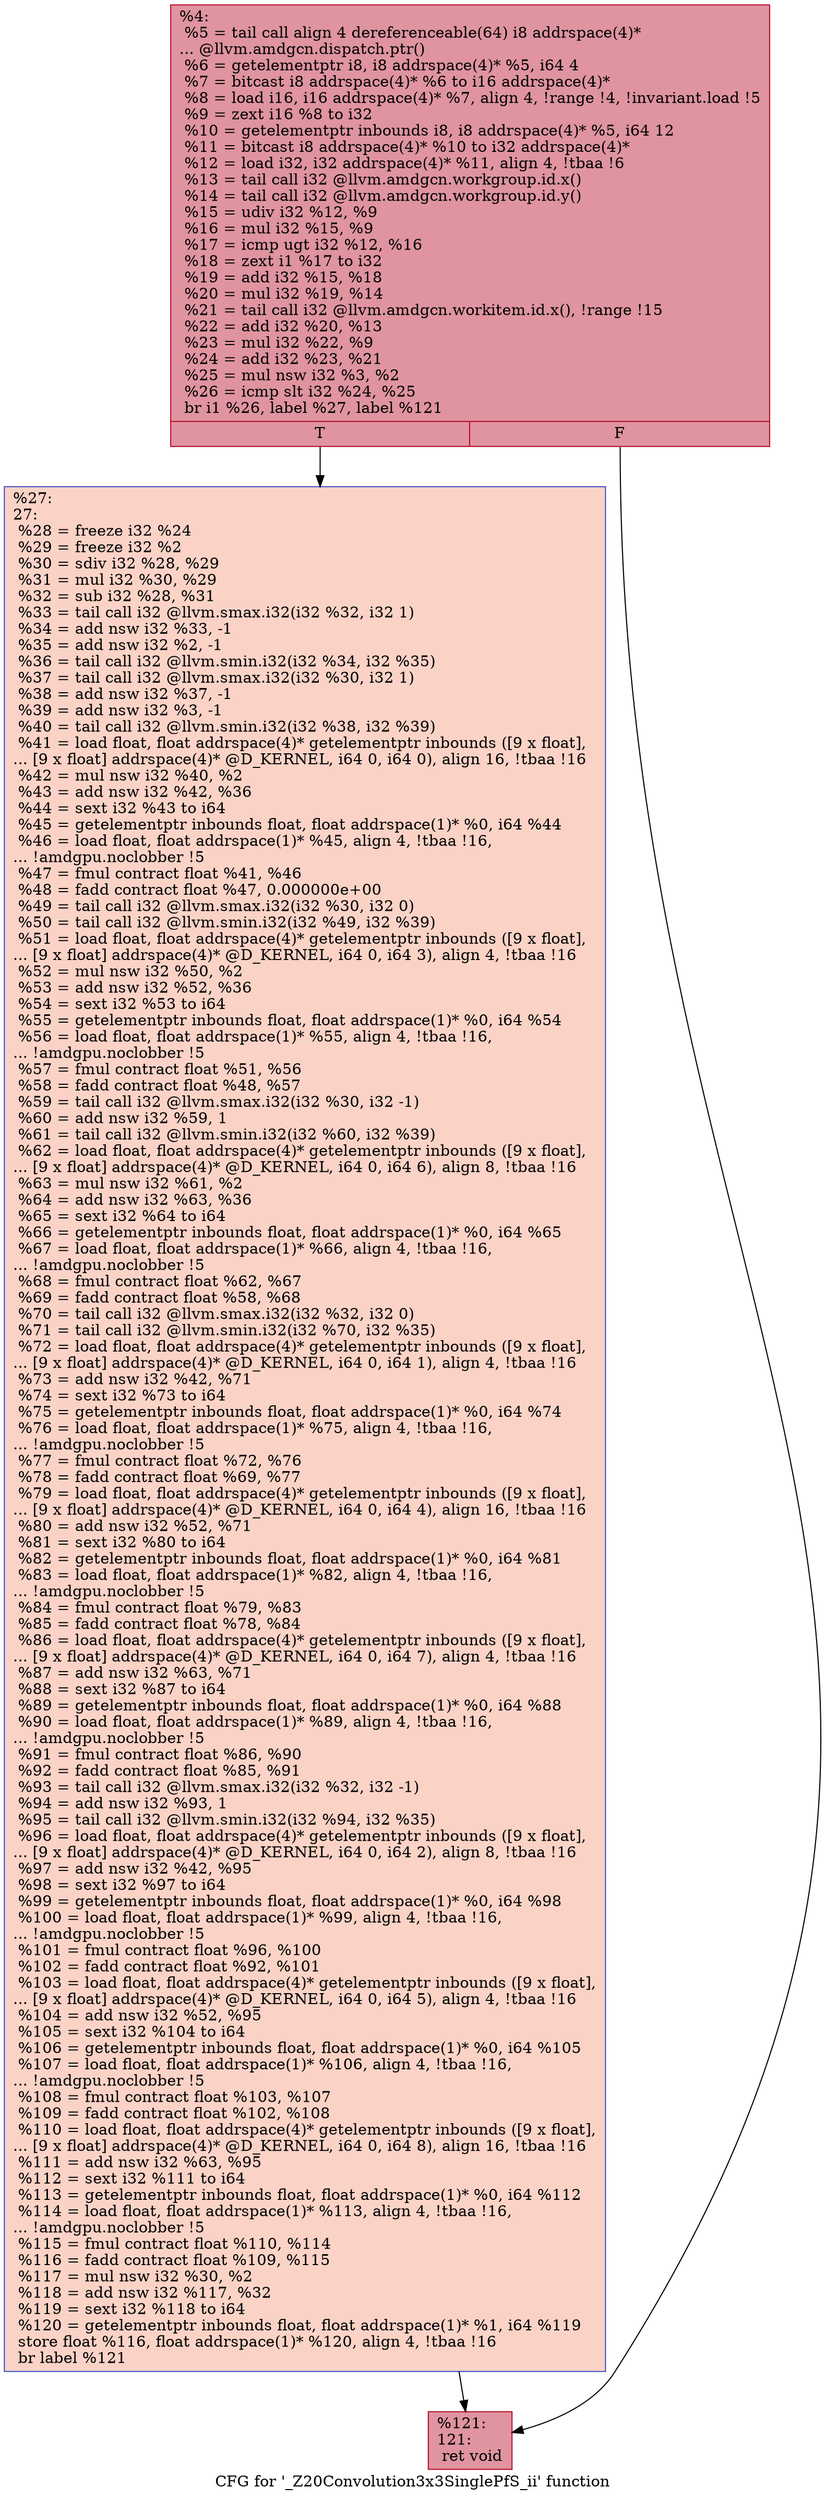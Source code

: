 digraph "CFG for '_Z20Convolution3x3SinglePfS_ii' function" {
	label="CFG for '_Z20Convolution3x3SinglePfS_ii' function";

	Node0x648ea60 [shape=record,color="#b70d28ff", style=filled, fillcolor="#b70d2870",label="{%4:\l  %5 = tail call align 4 dereferenceable(64) i8 addrspace(4)*\l... @llvm.amdgcn.dispatch.ptr()\l  %6 = getelementptr i8, i8 addrspace(4)* %5, i64 4\l  %7 = bitcast i8 addrspace(4)* %6 to i16 addrspace(4)*\l  %8 = load i16, i16 addrspace(4)* %7, align 4, !range !4, !invariant.load !5\l  %9 = zext i16 %8 to i32\l  %10 = getelementptr inbounds i8, i8 addrspace(4)* %5, i64 12\l  %11 = bitcast i8 addrspace(4)* %10 to i32 addrspace(4)*\l  %12 = load i32, i32 addrspace(4)* %11, align 4, !tbaa !6\l  %13 = tail call i32 @llvm.amdgcn.workgroup.id.x()\l  %14 = tail call i32 @llvm.amdgcn.workgroup.id.y()\l  %15 = udiv i32 %12, %9\l  %16 = mul i32 %15, %9\l  %17 = icmp ugt i32 %12, %16\l  %18 = zext i1 %17 to i32\l  %19 = add i32 %15, %18\l  %20 = mul i32 %19, %14\l  %21 = tail call i32 @llvm.amdgcn.workitem.id.x(), !range !15\l  %22 = add i32 %20, %13\l  %23 = mul i32 %22, %9\l  %24 = add i32 %23, %21\l  %25 = mul nsw i32 %3, %2\l  %26 = icmp slt i32 %24, %25\l  br i1 %26, label %27, label %121\l|{<s0>T|<s1>F}}"];
	Node0x648ea60:s0 -> Node0x6490d30;
	Node0x648ea60:s1 -> Node0x6490dc0;
	Node0x6490d30 [shape=record,color="#3d50c3ff", style=filled, fillcolor="#f59c7d70",label="{%27:\l27:                                               \l  %28 = freeze i32 %24\l  %29 = freeze i32 %2\l  %30 = sdiv i32 %28, %29\l  %31 = mul i32 %30, %29\l  %32 = sub i32 %28, %31\l  %33 = tail call i32 @llvm.smax.i32(i32 %32, i32 1)\l  %34 = add nsw i32 %33, -1\l  %35 = add nsw i32 %2, -1\l  %36 = tail call i32 @llvm.smin.i32(i32 %34, i32 %35)\l  %37 = tail call i32 @llvm.smax.i32(i32 %30, i32 1)\l  %38 = add nsw i32 %37, -1\l  %39 = add nsw i32 %3, -1\l  %40 = tail call i32 @llvm.smin.i32(i32 %38, i32 %39)\l  %41 = load float, float addrspace(4)* getelementptr inbounds ([9 x float],\l... [9 x float] addrspace(4)* @D_KERNEL, i64 0, i64 0), align 16, !tbaa !16\l  %42 = mul nsw i32 %40, %2\l  %43 = add nsw i32 %42, %36\l  %44 = sext i32 %43 to i64\l  %45 = getelementptr inbounds float, float addrspace(1)* %0, i64 %44\l  %46 = load float, float addrspace(1)* %45, align 4, !tbaa !16,\l... !amdgpu.noclobber !5\l  %47 = fmul contract float %41, %46\l  %48 = fadd contract float %47, 0.000000e+00\l  %49 = tail call i32 @llvm.smax.i32(i32 %30, i32 0)\l  %50 = tail call i32 @llvm.smin.i32(i32 %49, i32 %39)\l  %51 = load float, float addrspace(4)* getelementptr inbounds ([9 x float],\l... [9 x float] addrspace(4)* @D_KERNEL, i64 0, i64 3), align 4, !tbaa !16\l  %52 = mul nsw i32 %50, %2\l  %53 = add nsw i32 %52, %36\l  %54 = sext i32 %53 to i64\l  %55 = getelementptr inbounds float, float addrspace(1)* %0, i64 %54\l  %56 = load float, float addrspace(1)* %55, align 4, !tbaa !16,\l... !amdgpu.noclobber !5\l  %57 = fmul contract float %51, %56\l  %58 = fadd contract float %48, %57\l  %59 = tail call i32 @llvm.smax.i32(i32 %30, i32 -1)\l  %60 = add nsw i32 %59, 1\l  %61 = tail call i32 @llvm.smin.i32(i32 %60, i32 %39)\l  %62 = load float, float addrspace(4)* getelementptr inbounds ([9 x float],\l... [9 x float] addrspace(4)* @D_KERNEL, i64 0, i64 6), align 8, !tbaa !16\l  %63 = mul nsw i32 %61, %2\l  %64 = add nsw i32 %63, %36\l  %65 = sext i32 %64 to i64\l  %66 = getelementptr inbounds float, float addrspace(1)* %0, i64 %65\l  %67 = load float, float addrspace(1)* %66, align 4, !tbaa !16,\l... !amdgpu.noclobber !5\l  %68 = fmul contract float %62, %67\l  %69 = fadd contract float %58, %68\l  %70 = tail call i32 @llvm.smax.i32(i32 %32, i32 0)\l  %71 = tail call i32 @llvm.smin.i32(i32 %70, i32 %35)\l  %72 = load float, float addrspace(4)* getelementptr inbounds ([9 x float],\l... [9 x float] addrspace(4)* @D_KERNEL, i64 0, i64 1), align 4, !tbaa !16\l  %73 = add nsw i32 %42, %71\l  %74 = sext i32 %73 to i64\l  %75 = getelementptr inbounds float, float addrspace(1)* %0, i64 %74\l  %76 = load float, float addrspace(1)* %75, align 4, !tbaa !16,\l... !amdgpu.noclobber !5\l  %77 = fmul contract float %72, %76\l  %78 = fadd contract float %69, %77\l  %79 = load float, float addrspace(4)* getelementptr inbounds ([9 x float],\l... [9 x float] addrspace(4)* @D_KERNEL, i64 0, i64 4), align 16, !tbaa !16\l  %80 = add nsw i32 %52, %71\l  %81 = sext i32 %80 to i64\l  %82 = getelementptr inbounds float, float addrspace(1)* %0, i64 %81\l  %83 = load float, float addrspace(1)* %82, align 4, !tbaa !16,\l... !amdgpu.noclobber !5\l  %84 = fmul contract float %79, %83\l  %85 = fadd contract float %78, %84\l  %86 = load float, float addrspace(4)* getelementptr inbounds ([9 x float],\l... [9 x float] addrspace(4)* @D_KERNEL, i64 0, i64 7), align 4, !tbaa !16\l  %87 = add nsw i32 %63, %71\l  %88 = sext i32 %87 to i64\l  %89 = getelementptr inbounds float, float addrspace(1)* %0, i64 %88\l  %90 = load float, float addrspace(1)* %89, align 4, !tbaa !16,\l... !amdgpu.noclobber !5\l  %91 = fmul contract float %86, %90\l  %92 = fadd contract float %85, %91\l  %93 = tail call i32 @llvm.smax.i32(i32 %32, i32 -1)\l  %94 = add nsw i32 %93, 1\l  %95 = tail call i32 @llvm.smin.i32(i32 %94, i32 %35)\l  %96 = load float, float addrspace(4)* getelementptr inbounds ([9 x float],\l... [9 x float] addrspace(4)* @D_KERNEL, i64 0, i64 2), align 8, !tbaa !16\l  %97 = add nsw i32 %42, %95\l  %98 = sext i32 %97 to i64\l  %99 = getelementptr inbounds float, float addrspace(1)* %0, i64 %98\l  %100 = load float, float addrspace(1)* %99, align 4, !tbaa !16,\l... !amdgpu.noclobber !5\l  %101 = fmul contract float %96, %100\l  %102 = fadd contract float %92, %101\l  %103 = load float, float addrspace(4)* getelementptr inbounds ([9 x float],\l... [9 x float] addrspace(4)* @D_KERNEL, i64 0, i64 5), align 4, !tbaa !16\l  %104 = add nsw i32 %52, %95\l  %105 = sext i32 %104 to i64\l  %106 = getelementptr inbounds float, float addrspace(1)* %0, i64 %105\l  %107 = load float, float addrspace(1)* %106, align 4, !tbaa !16,\l... !amdgpu.noclobber !5\l  %108 = fmul contract float %103, %107\l  %109 = fadd contract float %102, %108\l  %110 = load float, float addrspace(4)* getelementptr inbounds ([9 x float],\l... [9 x float] addrspace(4)* @D_KERNEL, i64 0, i64 8), align 16, !tbaa !16\l  %111 = add nsw i32 %63, %95\l  %112 = sext i32 %111 to i64\l  %113 = getelementptr inbounds float, float addrspace(1)* %0, i64 %112\l  %114 = load float, float addrspace(1)* %113, align 4, !tbaa !16,\l... !amdgpu.noclobber !5\l  %115 = fmul contract float %110, %114\l  %116 = fadd contract float %109, %115\l  %117 = mul nsw i32 %30, %2\l  %118 = add nsw i32 %117, %32\l  %119 = sext i32 %118 to i64\l  %120 = getelementptr inbounds float, float addrspace(1)* %1, i64 %119\l  store float %116, float addrspace(1)* %120, align 4, !tbaa !16\l  br label %121\l}"];
	Node0x6490d30 -> Node0x6490dc0;
	Node0x6490dc0 [shape=record,color="#b70d28ff", style=filled, fillcolor="#b70d2870",label="{%121:\l121:                                              \l  ret void\l}"];
}
